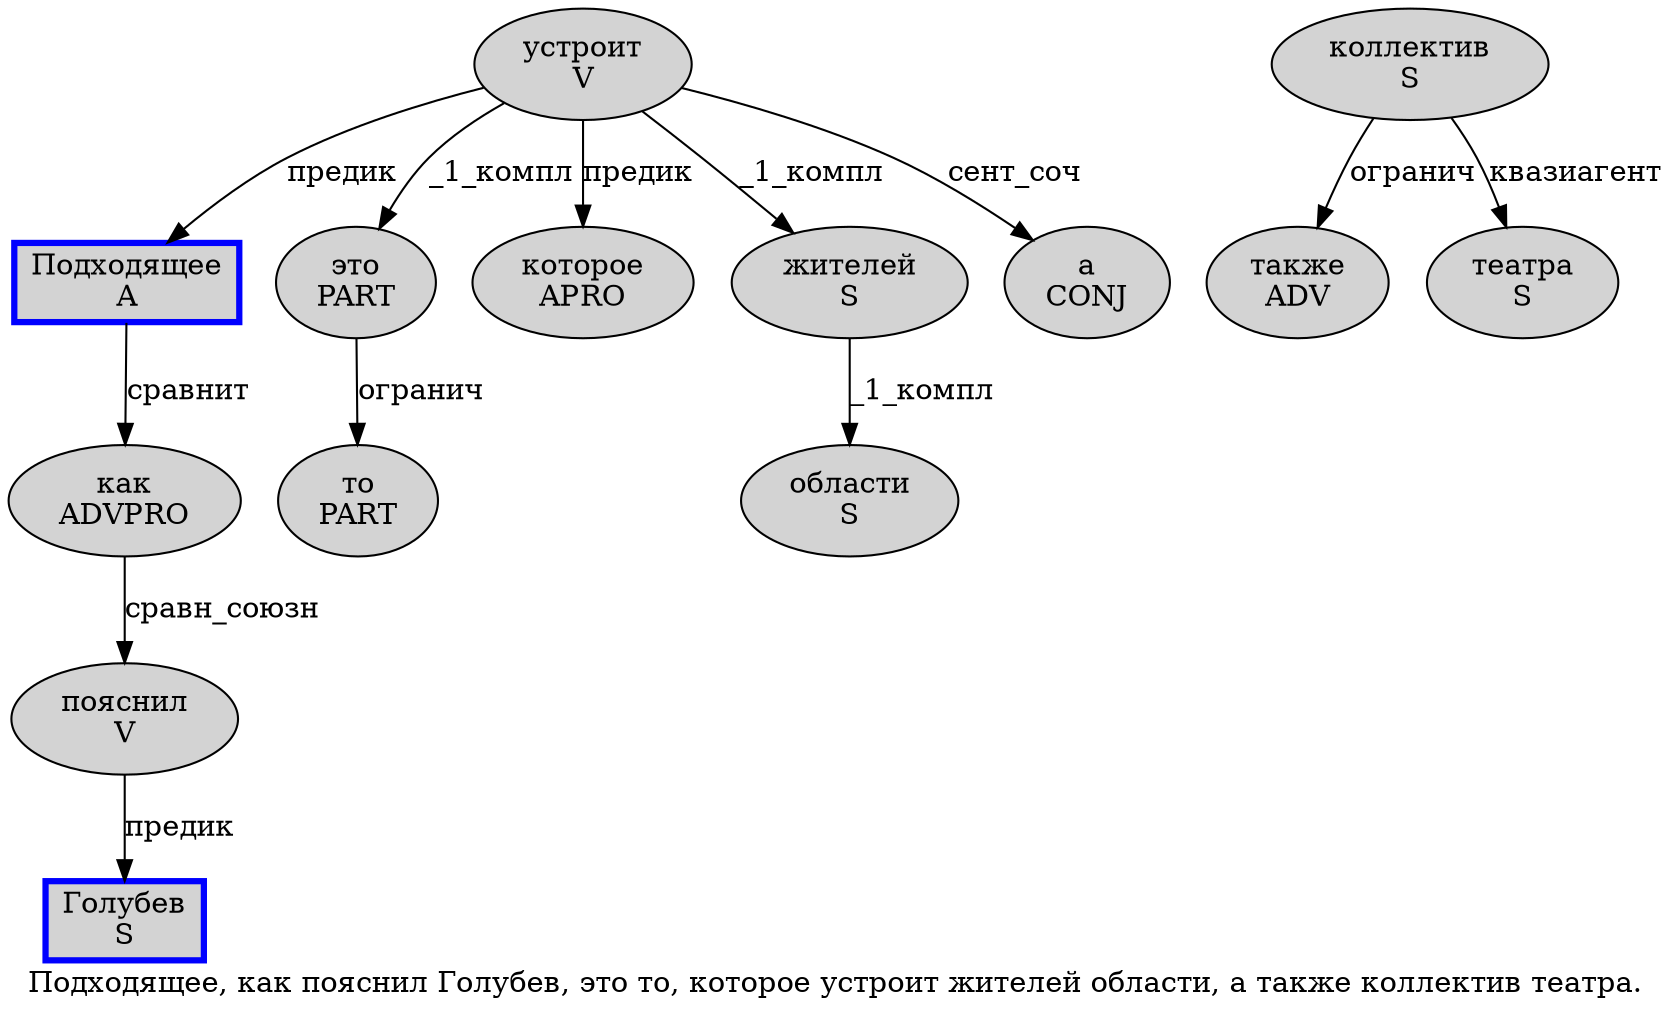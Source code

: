 digraph SENTENCE_1164 {
	graph [label="Подходящее, как пояснил Голубев, это то, которое устроит жителей области, а также коллектив театра."]
	node [style=filled]
		0 [label="Подходящее
A" color=blue fillcolor=lightgray penwidth=3 shape=box]
		2 [label="как
ADVPRO" color="" fillcolor=lightgray penwidth=1 shape=ellipse]
		3 [label="пояснил
V" color="" fillcolor=lightgray penwidth=1 shape=ellipse]
		4 [label="Голубев
S" color=blue fillcolor=lightgray penwidth=3 shape=box]
		6 [label="это
PART" color="" fillcolor=lightgray penwidth=1 shape=ellipse]
		7 [label="то
PART" color="" fillcolor=lightgray penwidth=1 shape=ellipse]
		9 [label="которое
APRO" color="" fillcolor=lightgray penwidth=1 shape=ellipse]
		10 [label="устроит
V" color="" fillcolor=lightgray penwidth=1 shape=ellipse]
		11 [label="жителей
S" color="" fillcolor=lightgray penwidth=1 shape=ellipse]
		12 [label="области
S" color="" fillcolor=lightgray penwidth=1 shape=ellipse]
		14 [label="а
CONJ" color="" fillcolor=lightgray penwidth=1 shape=ellipse]
		15 [label="также
ADV" color="" fillcolor=lightgray penwidth=1 shape=ellipse]
		16 [label="коллектив
S" color="" fillcolor=lightgray penwidth=1 shape=ellipse]
		17 [label="театра
S" color="" fillcolor=lightgray penwidth=1 shape=ellipse]
			10 -> 0 [label="предик"]
			10 -> 6 [label="_1_компл"]
			10 -> 9 [label="предик"]
			10 -> 11 [label="_1_компл"]
			10 -> 14 [label="сент_соч"]
			16 -> 15 [label="огранич"]
			16 -> 17 [label="квазиагент"]
			3 -> 4 [label="предик"]
			2 -> 3 [label="сравн_союзн"]
			0 -> 2 [label="сравнит"]
			6 -> 7 [label="огранич"]
			11 -> 12 [label="_1_компл"]
}